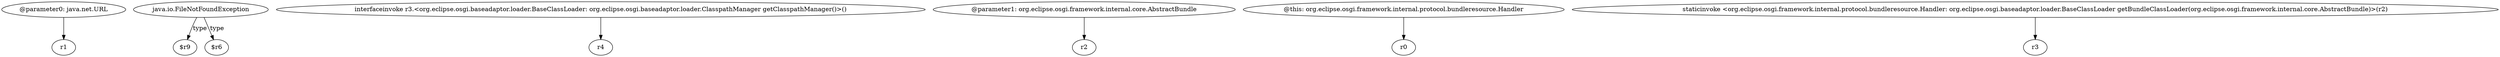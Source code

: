 digraph g {
0[label="@parameter0: java.net.URL"]
1[label="r1"]
0->1[label=""]
2[label="java.io.FileNotFoundException"]
3[label="$r9"]
2->3[label="type"]
4[label="$r6"]
2->4[label="type"]
5[label="interfaceinvoke r3.<org.eclipse.osgi.baseadaptor.loader.BaseClassLoader: org.eclipse.osgi.baseadaptor.loader.ClasspathManager getClasspathManager()>()"]
6[label="r4"]
5->6[label=""]
7[label="@parameter1: org.eclipse.osgi.framework.internal.core.AbstractBundle"]
8[label="r2"]
7->8[label=""]
9[label="@this: org.eclipse.osgi.framework.internal.protocol.bundleresource.Handler"]
10[label="r0"]
9->10[label=""]
11[label="staticinvoke <org.eclipse.osgi.framework.internal.protocol.bundleresource.Handler: org.eclipse.osgi.baseadaptor.loader.BaseClassLoader getBundleClassLoader(org.eclipse.osgi.framework.internal.core.AbstractBundle)>(r2)"]
12[label="r3"]
11->12[label=""]
}